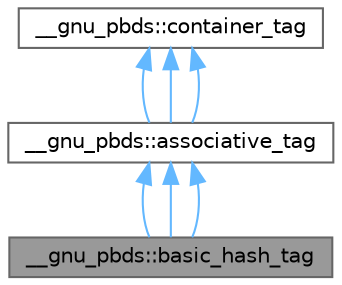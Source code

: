 digraph "__gnu_pbds::basic_hash_tag"
{
 // LATEX_PDF_SIZE
  bgcolor="transparent";
  edge [fontname=Helvetica,fontsize=10,labelfontname=Helvetica,labelfontsize=10];
  node [fontname=Helvetica,fontsize=10,shape=box,height=0.2,width=0.4];
  Node1 [id="Node000001",label="__gnu_pbds::basic_hash_tag",height=0.2,width=0.4,color="gray40", fillcolor="grey60", style="filled", fontcolor="black",tooltip="Basic hash structure."];
  Node2 -> Node1 [id="edge1_Node000001_Node000002",dir="back",color="steelblue1",style="solid",tooltip=" "];
  Node2 [id="Node000002",label="__gnu_pbds::associative_tag",height=0.2,width=0.4,color="gray40", fillcolor="white", style="filled",URL="$struct____gnu__pbds_1_1associative__tag.html",tooltip="Basic associative-container."];
  Node3 -> Node2 [id="edge2_Node000002_Node000003",dir="back",color="steelblue1",style="solid",tooltip=" "];
  Node3 [id="Node000003",label="__gnu_pbds::container_tag",height=0.2,width=0.4,color="gray40", fillcolor="white", style="filled",URL="$struct____gnu__pbds_1_1container__tag.html",tooltip="Base data structure tag."];
  Node3 -> Node2 [id="edge3_Node000002_Node000003",dir="back",color="steelblue1",style="solid",tooltip=" "];
  Node3 -> Node2 [id="edge4_Node000002_Node000003",dir="back",color="steelblue1",style="solid",tooltip=" "];
  Node2 -> Node1 [id="edge5_Node000001_Node000002",dir="back",color="steelblue1",style="solid",tooltip=" "];
  Node2 -> Node1 [id="edge6_Node000001_Node000002",dir="back",color="steelblue1",style="solid",tooltip=" "];
}
